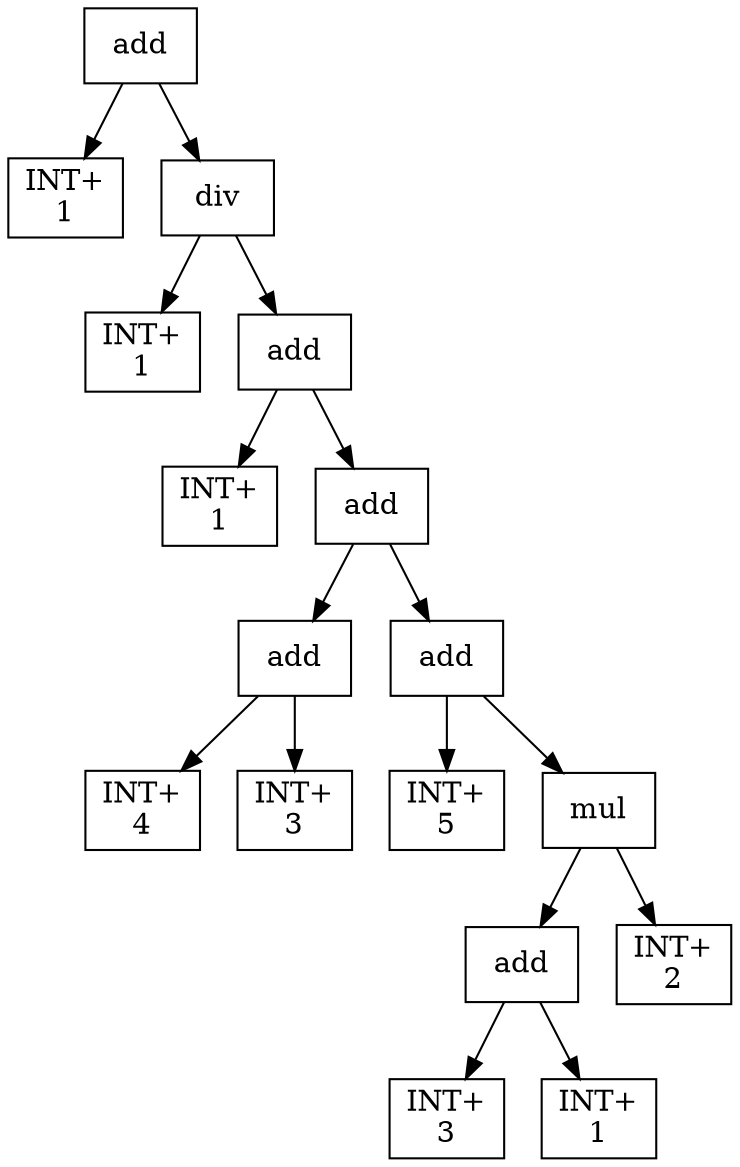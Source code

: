 digraph expr {
  node [shape=box];
  n1 [label="add"];
  n2 [label="INT+\n1"];
  n3 [label="div"];
  n4 [label="INT+\n1"];
  n5 [label="add"];
  n6 [label="INT+\n1"];
  n7 [label="add"];
  n8 [label="add"];
  n9 [label="INT+\n4"];
  n10 [label="INT+\n3"];
  n8 -> n9;
  n8 -> n10;
  n11 [label="add"];
  n12 [label="INT+\n5"];
  n13 [label="mul"];
  n14 [label="add"];
  n15 [label="INT+\n3"];
  n16 [label="INT+\n1"];
  n14 -> n15;
  n14 -> n16;
  n17 [label="INT+\n2"];
  n13 -> n14;
  n13 -> n17;
  n11 -> n12;
  n11 -> n13;
  n7 -> n8;
  n7 -> n11;
  n5 -> n6;
  n5 -> n7;
  n3 -> n4;
  n3 -> n5;
  n1 -> n2;
  n1 -> n3;
}